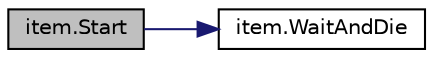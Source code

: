 digraph "item.Start"
{
  edge [fontname="Helvetica",fontsize="10",labelfontname="Helvetica",labelfontsize="10"];
  node [fontname="Helvetica",fontsize="10",shape=record];
  rankdir="LR";
  Node2 [label="item.Start",height=0.2,width=0.4,color="black", fillcolor="grey75", style="filled", fontcolor="black"];
  Node2 -> Node3 [color="midnightblue",fontsize="10",style="solid",fontname="Helvetica"];
  Node3 [label="item.WaitAndDie",height=0.2,width=0.4,color="black", fillcolor="white", style="filled",URL="$classitem.html#a642b2ad0b64ed9353438639661c2db9a"];
}
